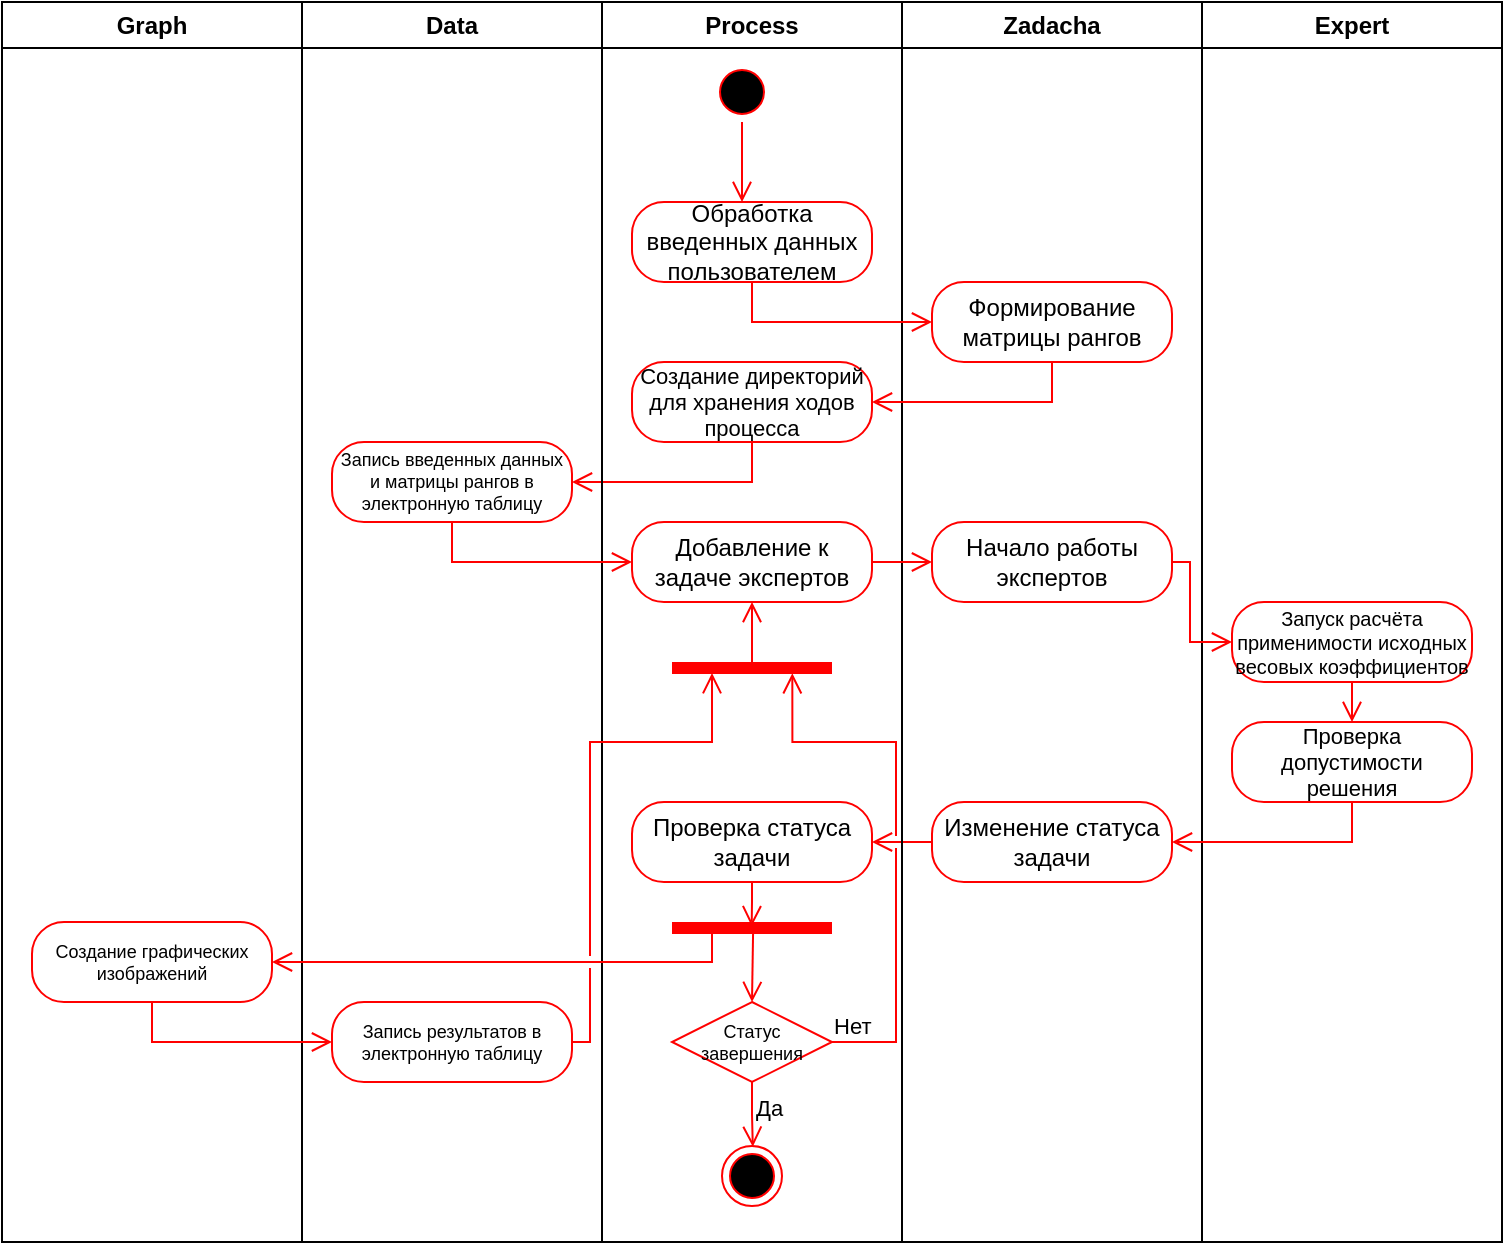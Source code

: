 <mxfile version="24.2.1" type="github">
  <diagram name="Страница — 1" id="8s15R9x3OZSHs24wilOP">
    <mxGraphModel dx="1434" dy="746" grid="1" gridSize="10" guides="1" tooltips="1" connect="1" arrows="1" fold="1" page="1" pageScale="1" pageWidth="1169" pageHeight="827" math="0" shadow="0">
      <root>
        <mxCell id="0" />
        <mxCell id="1" parent="0" />
        <mxCell id="CkY4y8klOlvI0atlCyDv-40" value="" style="edgeStyle=orthogonalEdgeStyle;html=1;verticalAlign=bottom;endArrow=open;endSize=8;strokeColor=#ff0000;rounded=0;entryX=1;entryY=0.5;entryDx=0;entryDy=0;exitX=0;exitY=0.5;exitDx=0;exitDy=0;" parent="1" source="CkY4y8klOlvI0atlCyDv-35" target="CkY4y8klOlvI0atlCyDv-38" edge="1">
          <mxGeometry relative="1" as="geometry">
            <mxPoint x="475" y="290" as="targetPoint" />
            <mxPoint x="445" y="290" as="sourcePoint" />
          </mxGeometry>
        </mxCell>
        <mxCell id="CkY4y8klOlvI0atlCyDv-1" value="Process" style="swimlane;whiteSpace=wrap;html=1;" parent="1" vertex="1">
          <mxGeometry x="300" width="150" height="620" as="geometry" />
        </mxCell>
        <mxCell id="CkY4y8klOlvI0atlCyDv-2" value="" style="ellipse;html=1;shape=startState;fillColor=#000000;strokeColor=#ff0000;" parent="CkY4y8klOlvI0atlCyDv-1" vertex="1">
          <mxGeometry x="55" y="30" width="30" height="30" as="geometry" />
        </mxCell>
        <mxCell id="CkY4y8klOlvI0atlCyDv-3" value="" style="edgeStyle=orthogonalEdgeStyle;html=1;verticalAlign=bottom;endArrow=open;endSize=8;strokeColor=#ff0000;rounded=0;" parent="CkY4y8klOlvI0atlCyDv-1" source="CkY4y8klOlvI0atlCyDv-2" edge="1">
          <mxGeometry relative="1" as="geometry">
            <mxPoint x="70" y="100" as="targetPoint" />
          </mxGeometry>
        </mxCell>
        <mxCell id="CkY4y8klOlvI0atlCyDv-4" value="Обработка введенных данных пользователем" style="rounded=1;whiteSpace=wrap;html=1;arcSize=40;fontColor=#000000;fillColor=#FFFFFF;strokeColor=#ff0000;" parent="CkY4y8klOlvI0atlCyDv-1" vertex="1">
          <mxGeometry x="15" y="100" width="120" height="40" as="geometry" />
        </mxCell>
        <mxCell id="CkY4y8klOlvI0atlCyDv-15" value="Создание директорий для хранения ходов процесса" style="rounded=1;whiteSpace=wrap;html=1;arcSize=40;fontColor=#000000;fillColor=#FFFFFF;strokeColor=#ff0000;fontSize=11;" parent="CkY4y8klOlvI0atlCyDv-1" vertex="1">
          <mxGeometry x="15" y="180" width="120" height="40" as="geometry" />
        </mxCell>
        <mxCell id="CkY4y8klOlvI0atlCyDv-21" value="Добавление к задаче экспертов" style="rounded=1;whiteSpace=wrap;html=1;arcSize=40;fontColor=#000000;fillColor=#FFFFFF;strokeColor=#ff0000;" parent="CkY4y8klOlvI0atlCyDv-1" vertex="1">
          <mxGeometry x="15" y="260" width="120" height="40" as="geometry" />
        </mxCell>
        <mxCell id="CkY4y8klOlvI0atlCyDv-38" value="Проверка статуса задачи" style="rounded=1;whiteSpace=wrap;html=1;arcSize=40;fontColor=#000000;fillColor=#FFFFFF;strokeColor=#ff0000;" parent="CkY4y8klOlvI0atlCyDv-1" vertex="1">
          <mxGeometry x="15" y="400" width="120" height="40" as="geometry" />
        </mxCell>
        <mxCell id="CkY4y8klOlvI0atlCyDv-42" value="" style="ellipse;html=1;shape=endState;fillColor=#000000;strokeColor=#ff0000;" parent="CkY4y8klOlvI0atlCyDv-1" vertex="1">
          <mxGeometry x="60" y="572" width="30" height="30" as="geometry" />
        </mxCell>
        <mxCell id="CkY4y8klOlvI0atlCyDv-43" value="Статус завершения" style="rhombus;whiteSpace=wrap;html=1;fontColor=#000000;fillColor=#FFFFFF;strokeColor=#ff0000;fontSize=9;" parent="CkY4y8klOlvI0atlCyDv-1" vertex="1">
          <mxGeometry x="35" y="500" width="80" height="40" as="geometry" />
        </mxCell>
        <mxCell id="CkY4y8klOlvI0atlCyDv-44" value="Нет" style="edgeStyle=orthogonalEdgeStyle;html=1;align=left;verticalAlign=bottom;endArrow=open;endSize=8;strokeColor=#ff0000;rounded=0;exitX=1;exitY=0.5;exitDx=0;exitDy=0;jumpStyle=gap;entryX=0.752;entryY=0.765;entryDx=0;entryDy=0;entryPerimeter=0;" parent="CkY4y8klOlvI0atlCyDv-1" source="CkY4y8klOlvI0atlCyDv-43" target="CkY4y8klOlvI0atlCyDv-65" edge="1">
          <mxGeometry x="-1" y="-1" relative="1" as="geometry">
            <mxPoint x="75" y="336" as="targetPoint" />
            <Array as="points">
              <mxPoint x="147" y="520" />
              <mxPoint x="147" y="370" />
              <mxPoint x="95" y="370" />
            </Array>
            <mxPoint x="-1" as="offset" />
          </mxGeometry>
        </mxCell>
        <mxCell id="CkY4y8klOlvI0atlCyDv-45" value="Да" style="edgeStyle=orthogonalEdgeStyle;html=1;align=left;verticalAlign=top;endArrow=open;endSize=8;strokeColor=#ff0000;rounded=0;entryX=0.505;entryY=0.239;entryDx=0;entryDy=0;entryPerimeter=0;" parent="CkY4y8klOlvI0atlCyDv-1" source="CkY4y8klOlvI0atlCyDv-43" edge="1">
          <mxGeometry x="-1" relative="1" as="geometry">
            <mxPoint x="75.4" y="572.39" as="targetPoint" />
          </mxGeometry>
        </mxCell>
        <mxCell id="CkY4y8klOlvI0atlCyDv-53" value="" style="shape=line;html=1;strokeWidth=6;strokeColor=#ff0000;" parent="CkY4y8klOlvI0atlCyDv-1" vertex="1">
          <mxGeometry x="35" y="458" width="80" height="10" as="geometry" />
        </mxCell>
        <mxCell id="CkY4y8klOlvI0atlCyDv-54" value="" style="html=1;verticalAlign=bottom;endArrow=open;endSize=8;strokeColor=#ff0000;rounded=0;exitX=0.507;exitY=0.593;exitDx=0;exitDy=0;entryX=0.5;entryY=0;entryDx=0;entryDy=0;exitPerimeter=0;" parent="CkY4y8klOlvI0atlCyDv-1" source="CkY4y8klOlvI0atlCyDv-53" target="CkY4y8klOlvI0atlCyDv-43" edge="1">
          <mxGeometry relative="1" as="geometry">
            <mxPoint x="85" y="480" as="targetPoint" />
            <mxPoint x="85" y="450" as="sourcePoint" />
          </mxGeometry>
        </mxCell>
        <mxCell id="CkY4y8klOlvI0atlCyDv-52" value="" style="edgeStyle=orthogonalEdgeStyle;html=1;verticalAlign=bottom;endArrow=open;endSize=8;strokeColor=#ff0000;rounded=0;exitX=0.5;exitY=1;exitDx=0;exitDy=0;entryX=0.498;entryY=0.41;entryDx=0;entryDy=0;entryPerimeter=0;" parent="CkY4y8klOlvI0atlCyDv-1" source="CkY4y8klOlvI0atlCyDv-38" target="CkY4y8klOlvI0atlCyDv-53" edge="1">
          <mxGeometry relative="1" as="geometry">
            <mxPoint x="75" y="470" as="targetPoint" />
            <mxPoint x="85" y="590" as="sourcePoint" />
          </mxGeometry>
        </mxCell>
        <mxCell id="CkY4y8klOlvI0atlCyDv-65" value="" style="shape=line;html=1;strokeWidth=6;strokeColor=#ff0000;" parent="CkY4y8klOlvI0atlCyDv-1" vertex="1">
          <mxGeometry x="35" y="328" width="80" height="10" as="geometry" />
        </mxCell>
        <mxCell id="CkY4y8klOlvI0atlCyDv-67" value="" style="html=1;verticalAlign=bottom;endArrow=open;endSize=8;strokeColor=#ff0000;rounded=0;entryX=0.5;entryY=1;entryDx=0;entryDy=0;" parent="CkY4y8klOlvI0atlCyDv-1" target="CkY4y8klOlvI0atlCyDv-21" edge="1">
          <mxGeometry relative="1" as="geometry">
            <mxPoint x="175" y="290" as="targetPoint" />
            <mxPoint x="75" y="330" as="sourcePoint" />
          </mxGeometry>
        </mxCell>
        <mxCell id="CkY4y8klOlvI0atlCyDv-6" value="Zadacha" style="swimlane;whiteSpace=wrap;html=1;" parent="1" vertex="1">
          <mxGeometry x="450" width="150" height="620" as="geometry" />
        </mxCell>
        <mxCell id="CkY4y8klOlvI0atlCyDv-9" value="Формирование матрицы рангов" style="rounded=1;whiteSpace=wrap;html=1;arcSize=40;fontColor=#000000;fillColor=#FFFFFF;strokeColor=#ff0000;" parent="CkY4y8klOlvI0atlCyDv-6" vertex="1">
          <mxGeometry x="15" y="140" width="120" height="40" as="geometry" />
        </mxCell>
        <mxCell id="CkY4y8klOlvI0atlCyDv-22" value="Начало работы экспертов" style="rounded=1;whiteSpace=wrap;html=1;arcSize=40;fontColor=#000000;fillColor=#FFFFFF;strokeColor=#ff0000;" parent="CkY4y8klOlvI0atlCyDv-6" vertex="1">
          <mxGeometry x="15" y="260" width="120" height="40" as="geometry" />
        </mxCell>
        <mxCell id="CkY4y8klOlvI0atlCyDv-35" value="Изменение статуса задачи" style="rounded=1;whiteSpace=wrap;html=1;arcSize=40;fontColor=#000000;fillColor=#FFFFFF;strokeColor=#ff0000;" parent="CkY4y8klOlvI0atlCyDv-6" vertex="1">
          <mxGeometry x="15" y="400" width="120" height="40" as="geometry" />
        </mxCell>
        <mxCell id="CkY4y8klOlvI0atlCyDv-5" value="" style="edgeStyle=orthogonalEdgeStyle;html=1;verticalAlign=bottom;endArrow=open;endSize=8;strokeColor=#ff0000;rounded=0;entryX=0;entryY=0.5;entryDx=0;entryDy=0;exitX=0.5;exitY=1;exitDx=0;exitDy=0;" parent="1" source="CkY4y8klOlvI0atlCyDv-4" target="CkY4y8klOlvI0atlCyDv-9" edge="1">
          <mxGeometry relative="1" as="geometry">
            <mxPoint x="370" y="180" as="targetPoint" />
          </mxGeometry>
        </mxCell>
        <mxCell id="CkY4y8klOlvI0atlCyDv-11" value="Graph" style="swimlane;whiteSpace=wrap;html=1;" parent="1" vertex="1">
          <mxGeometry width="150" height="620" as="geometry" />
        </mxCell>
        <mxCell id="CkY4y8klOlvI0atlCyDv-47" value="Создание графических изображений" style="rounded=1;whiteSpace=wrap;html=1;arcSize=40;fontColor=#000000;fillColor=#FFFFFF;strokeColor=#ff0000;fontSize=9;" parent="CkY4y8klOlvI0atlCyDv-11" vertex="1">
          <mxGeometry x="15" y="460" width="120" height="40" as="geometry" />
        </mxCell>
        <mxCell id="CkY4y8klOlvI0atlCyDv-14" value="" style="html=1;verticalAlign=bottom;endArrow=open;endSize=8;strokeColor=#ff0000;rounded=0;exitX=0.5;exitY=1;exitDx=0;exitDy=0;entryX=1;entryY=0.5;entryDx=0;entryDy=0;" parent="1" source="CkY4y8klOlvI0atlCyDv-9" target="CkY4y8klOlvI0atlCyDv-15" edge="1">
          <mxGeometry relative="1" as="geometry">
            <mxPoint x="440" y="210" as="targetPoint" />
            <mxPoint x="380" y="150" as="sourcePoint" />
            <Array as="points">
              <mxPoint x="525" y="200" />
            </Array>
          </mxGeometry>
        </mxCell>
        <mxCell id="CkY4y8klOlvI0atlCyDv-16" value="" style="html=1;verticalAlign=bottom;endArrow=open;endSize=8;strokeColor=#ff0000;rounded=0;exitX=0.5;exitY=1;exitDx=0;exitDy=0;entryX=1;entryY=0.5;entryDx=0;entryDy=0;" parent="1" source="CkY4y8klOlvI0atlCyDv-15" target="CkY4y8klOlvI0atlCyDv-19" edge="1">
          <mxGeometry relative="1" as="geometry">
            <mxPoint x="460" y="250" as="targetPoint" />
            <mxPoint x="535" y="190" as="sourcePoint" />
            <Array as="points">
              <mxPoint x="375" y="240" />
            </Array>
          </mxGeometry>
        </mxCell>
        <mxCell id="CkY4y8klOlvI0atlCyDv-18" value="Data" style="swimlane;whiteSpace=wrap;html=1;" parent="1" vertex="1">
          <mxGeometry x="150" width="150" height="620" as="geometry" />
        </mxCell>
        <mxCell id="CkY4y8klOlvI0atlCyDv-19" value="Запись введенных данных и матрицы рангов в электронную таблицу" style="rounded=1;whiteSpace=wrap;html=1;arcSize=40;fontColor=#000000;fillColor=#FFFFFF;strokeColor=#ff0000;fontSize=9;" parent="CkY4y8klOlvI0atlCyDv-18" vertex="1">
          <mxGeometry x="15" y="220" width="120" height="40" as="geometry" />
        </mxCell>
        <mxCell id="CkY4y8klOlvI0atlCyDv-46" value="Запись результатов в электронную таблицу" style="rounded=1;whiteSpace=wrap;html=1;arcSize=40;fontColor=#000000;fillColor=#FFFFFF;strokeColor=#ff0000;fontSize=9;" parent="CkY4y8klOlvI0atlCyDv-18" vertex="1">
          <mxGeometry x="15" y="500" width="120" height="40" as="geometry" />
        </mxCell>
        <mxCell id="CkY4y8klOlvI0atlCyDv-20" value="" style="html=1;verticalAlign=bottom;endArrow=open;endSize=8;strokeColor=#ff0000;rounded=0;exitX=0.5;exitY=1;exitDx=0;exitDy=0;entryX=0;entryY=0.5;entryDx=0;entryDy=0;" parent="1" source="CkY4y8klOlvI0atlCyDv-19" target="CkY4y8klOlvI0atlCyDv-21" edge="1">
          <mxGeometry relative="1" as="geometry">
            <mxPoint x="310" y="280" as="targetPoint" />
            <mxPoint x="380" y="230" as="sourcePoint" />
            <Array as="points">
              <mxPoint x="225" y="280" />
            </Array>
          </mxGeometry>
        </mxCell>
        <mxCell id="CkY4y8klOlvI0atlCyDv-24" value="" style="edgeStyle=orthogonalEdgeStyle;html=1;verticalAlign=bottom;endArrow=open;endSize=8;strokeColor=#ff0000;rounded=0;entryX=0;entryY=0.5;entryDx=0;entryDy=0;exitX=1;exitY=0.5;exitDx=0;exitDy=0;" parent="1" source="CkY4y8klOlvI0atlCyDv-21" target="CkY4y8klOlvI0atlCyDv-22" edge="1">
          <mxGeometry relative="1" as="geometry">
            <mxPoint x="380" y="110" as="targetPoint" />
            <mxPoint x="380" y="70" as="sourcePoint" />
          </mxGeometry>
        </mxCell>
        <mxCell id="CkY4y8klOlvI0atlCyDv-25" value="Expert" style="swimlane;whiteSpace=wrap;html=1;" parent="1" vertex="1">
          <mxGeometry x="600" width="150" height="620" as="geometry" />
        </mxCell>
        <mxCell id="CkY4y8klOlvI0atlCyDv-30" value="Запуск расчёта применимости исходных весовых коэффициентов" style="rounded=1;whiteSpace=wrap;html=1;arcSize=40;fontColor=#000000;fillColor=#FFFFFF;strokeColor=#ff0000;fontSize=10;" parent="CkY4y8klOlvI0atlCyDv-25" vertex="1">
          <mxGeometry x="15" y="300" width="120" height="40" as="geometry" />
        </mxCell>
        <mxCell id="CkY4y8klOlvI0atlCyDv-31" value="Проверка допустимости решения" style="rounded=1;whiteSpace=wrap;html=1;arcSize=40;fontColor=#000000;fillColor=#FFFFFF;strokeColor=#ff0000;fontSize=11;" parent="CkY4y8klOlvI0atlCyDv-25" vertex="1">
          <mxGeometry x="15" y="360" width="120" height="40" as="geometry" />
        </mxCell>
        <mxCell id="CkY4y8klOlvI0atlCyDv-33" value="" style="html=1;verticalAlign=bottom;endArrow=open;endSize=8;strokeColor=#ff0000;rounded=0;exitX=0.5;exitY=1;exitDx=0;exitDy=0;entryX=0.5;entryY=0;entryDx=0;entryDy=0;" parent="CkY4y8klOlvI0atlCyDv-25" source="CkY4y8klOlvI0atlCyDv-30" target="CkY4y8klOlvI0atlCyDv-31" edge="1">
          <mxGeometry relative="1" as="geometry">
            <mxPoint x="25" y="330" as="targetPoint" />
            <mxPoint x="-5" y="290" as="sourcePoint" />
            <Array as="points">
              <mxPoint x="75" y="360" />
            </Array>
          </mxGeometry>
        </mxCell>
        <mxCell id="CkY4y8klOlvI0atlCyDv-29" value="" style="html=1;verticalAlign=bottom;endArrow=open;endSize=8;strokeColor=#ff0000;rounded=0;exitX=1;exitY=0.5;exitDx=0;exitDy=0;entryX=0;entryY=0.5;entryDx=0;entryDy=0;" parent="1" source="CkY4y8klOlvI0atlCyDv-22" target="CkY4y8klOlvI0atlCyDv-30" edge="1">
          <mxGeometry relative="1" as="geometry">
            <mxPoint x="610" y="320" as="targetPoint" />
            <mxPoint x="535" y="190" as="sourcePoint" />
            <Array as="points">
              <mxPoint x="594" y="280" />
              <mxPoint x="594" y="320" />
            </Array>
          </mxGeometry>
        </mxCell>
        <mxCell id="CkY4y8klOlvI0atlCyDv-37" value="" style="html=1;verticalAlign=bottom;endArrow=open;endSize=8;strokeColor=#ff0000;rounded=0;exitX=0.5;exitY=1;exitDx=0;exitDy=0;entryX=1;entryY=0.5;entryDx=0;entryDy=0;" parent="1" source="CkY4y8klOlvI0atlCyDv-31" target="CkY4y8klOlvI0atlCyDv-35" edge="1">
          <mxGeometry relative="1" as="geometry">
            <mxPoint x="445" y="210" as="targetPoint" />
            <mxPoint x="535" y="190" as="sourcePoint" />
            <Array as="points">
              <mxPoint x="675" y="420" />
            </Array>
          </mxGeometry>
        </mxCell>
        <mxCell id="CkY4y8klOlvI0atlCyDv-55" value="" style="html=1;verticalAlign=bottom;endArrow=open;endSize=8;strokeColor=#ff0000;rounded=0;exitX=0.25;exitY=0.5;exitDx=0;exitDy=0;entryX=1;entryY=0.5;entryDx=0;entryDy=0;exitPerimeter=0;jumpStyle=gap;" parent="1" source="CkY4y8klOlvI0atlCyDv-53" target="CkY4y8klOlvI0atlCyDv-47" edge="1">
          <mxGeometry relative="1" as="geometry">
            <mxPoint x="385" y="510" as="targetPoint" />
            <mxPoint x="385" y="484" as="sourcePoint" />
            <Array as="points">
              <mxPoint x="355" y="480" />
            </Array>
          </mxGeometry>
        </mxCell>
        <mxCell id="CkY4y8klOlvI0atlCyDv-58" value="" style="edgeStyle=orthogonalEdgeStyle;html=1;align=left;verticalAlign=top;endArrow=open;endSize=8;strokeColor=#ff0000;rounded=0;entryX=0;entryY=0.5;entryDx=0;entryDy=0;exitX=0.5;exitY=1;exitDx=0;exitDy=0;" parent="1" source="CkY4y8klOlvI0atlCyDv-47" target="CkY4y8klOlvI0atlCyDv-46" edge="1">
          <mxGeometry x="-1" relative="1" as="geometry">
            <mxPoint x="385.4" y="582.39" as="targetPoint" />
            <mxPoint x="385" y="550" as="sourcePoint" />
            <mxPoint as="offset" />
          </mxGeometry>
        </mxCell>
        <mxCell id="CkY4y8klOlvI0atlCyDv-60" value="" style="edgeStyle=orthogonalEdgeStyle;html=1;verticalAlign=bottom;endArrow=open;endSize=8;strokeColor=#ff0000;rounded=0;exitX=1;exitY=0.5;exitDx=0;exitDy=0;entryX=0.25;entryY=0.755;entryDx=0;entryDy=0;entryPerimeter=0;jumpStyle=gap;" parent="1" source="CkY4y8klOlvI0atlCyDv-46" target="CkY4y8klOlvI0atlCyDv-65" edge="1">
          <mxGeometry relative="1" as="geometry">
            <mxPoint x="295" y="367" as="targetPoint" />
            <mxPoint x="385" y="450" as="sourcePoint" />
            <Array as="points">
              <mxPoint x="294" y="520" />
              <mxPoint x="294" y="370" />
              <mxPoint x="355" y="370" />
            </Array>
          </mxGeometry>
        </mxCell>
      </root>
    </mxGraphModel>
  </diagram>
</mxfile>
